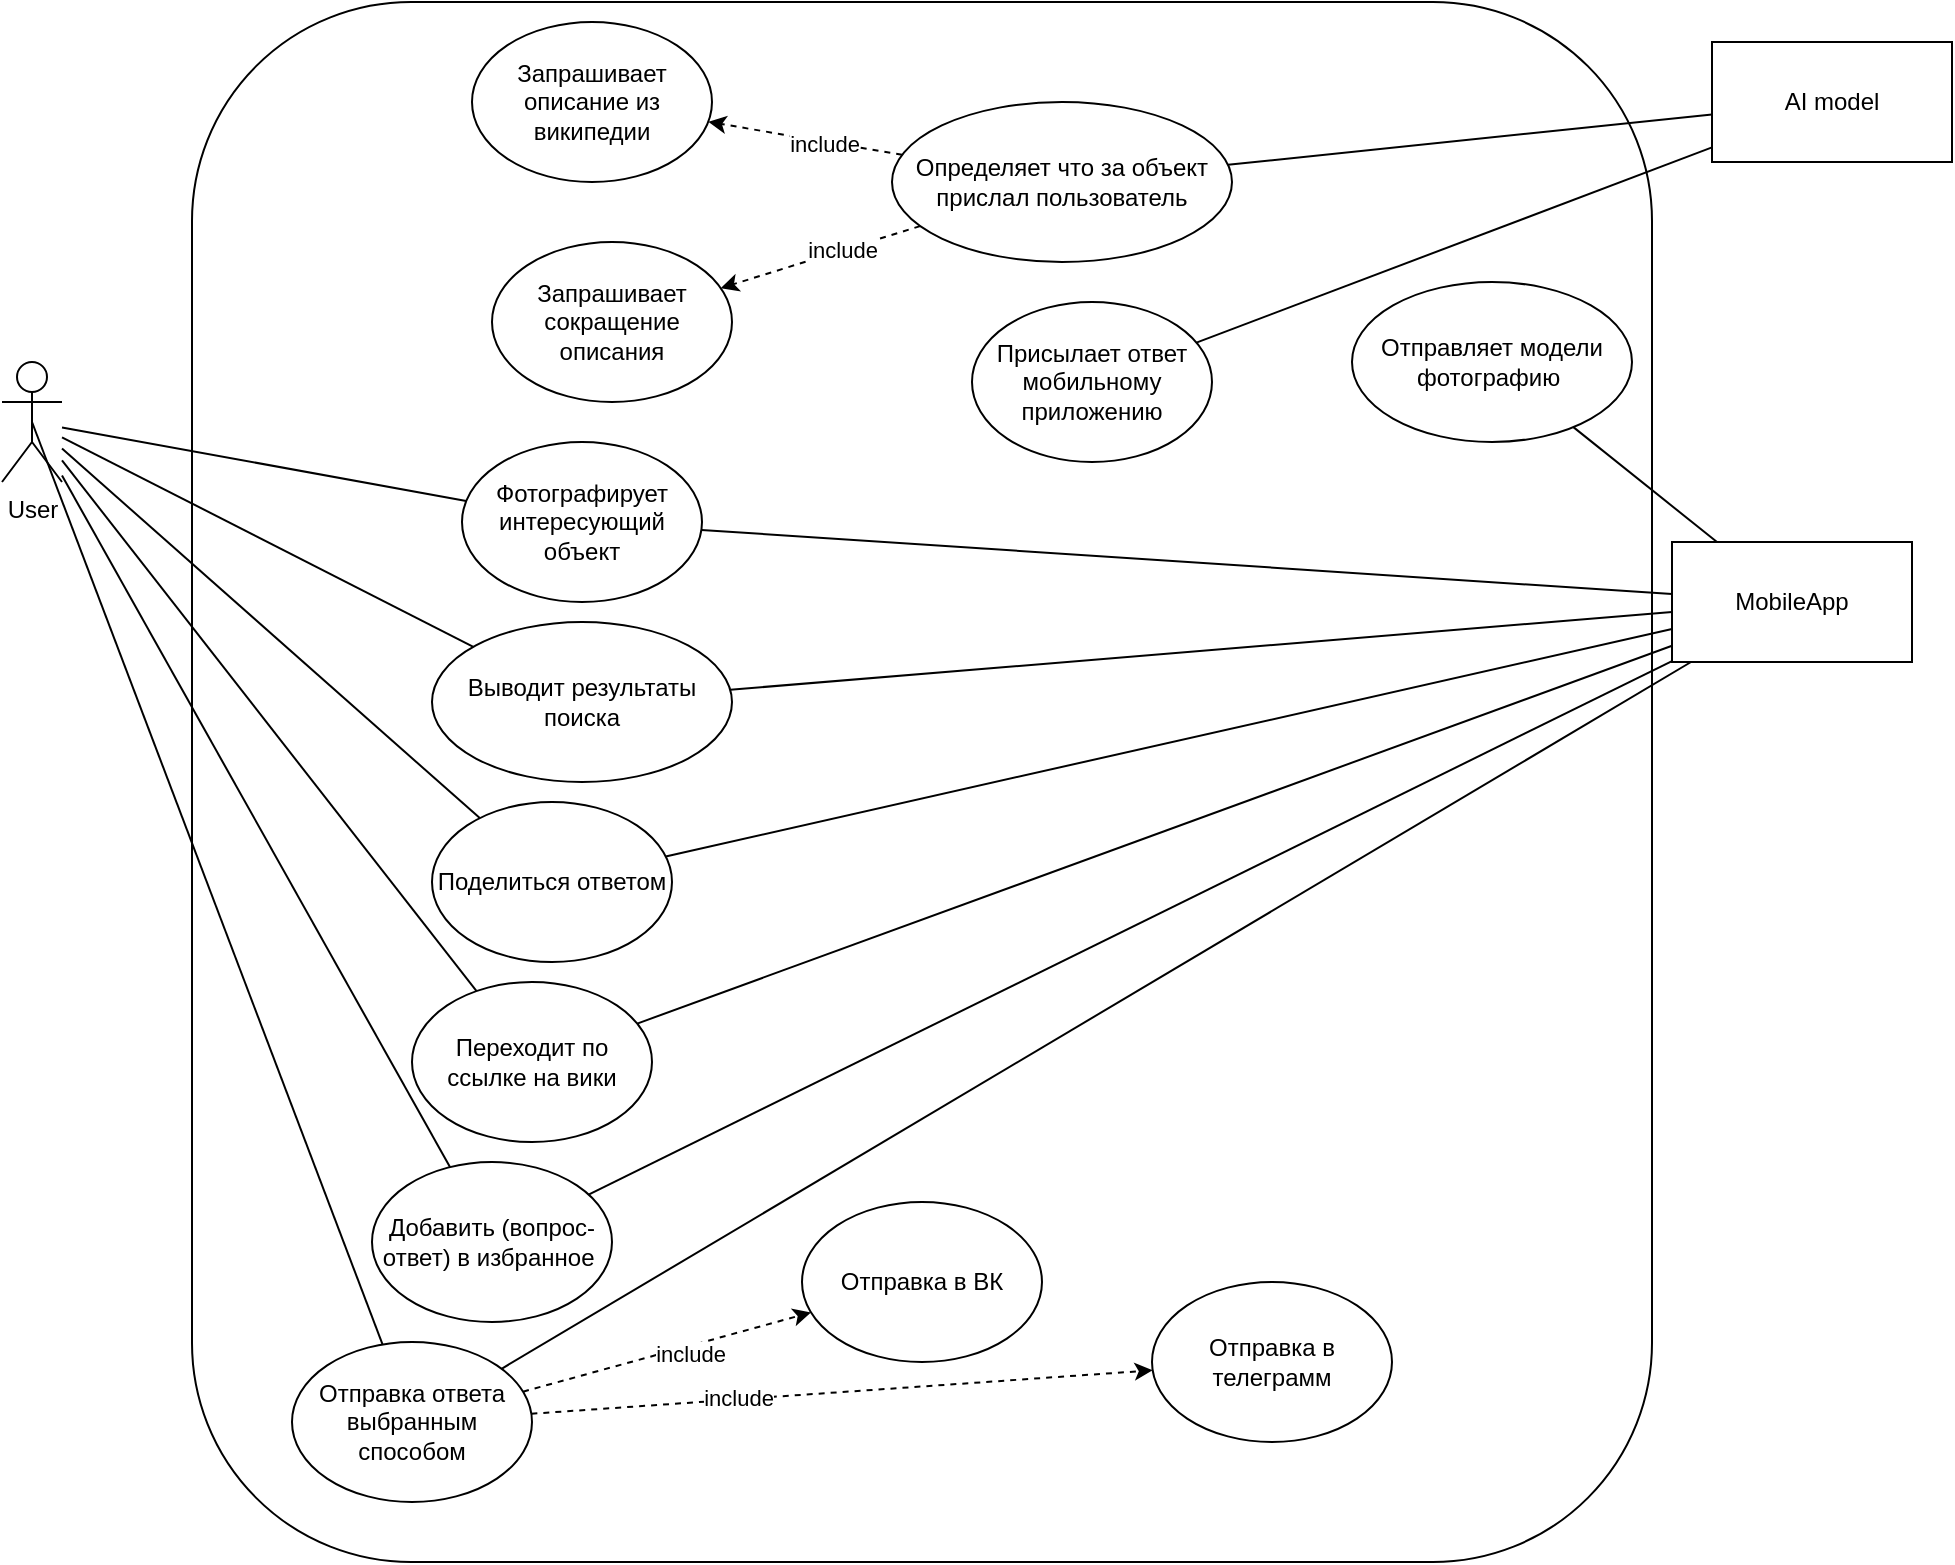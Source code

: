 <mxfile>
    <diagram id="qIJ2vmlk2FplqlWKV3SJ" name="Page-1">
        <mxGraphModel dx="979" dy="559" grid="1" gridSize="10" guides="1" tooltips="1" connect="1" arrows="1" fold="1" page="1" pageScale="1" pageWidth="850" pageHeight="1100" math="0" shadow="0">
            <root>
                <mxCell id="0"/>
                <mxCell id="1" parent="0"/>
                <mxCell id="7" value="" style="rounded=1;whiteSpace=wrap;html=1;" parent="1" vertex="1">
                    <mxGeometry x="170" y="180" width="730" height="780" as="geometry"/>
                </mxCell>
                <mxCell id="26" style="edgeStyle=none;html=1;endArrow=none;endFill=0;" edge="1" parent="1" source="3" target="5">
                    <mxGeometry relative="1" as="geometry"/>
                </mxCell>
                <mxCell id="28" style="edgeStyle=none;html=1;endArrow=none;endFill=0;" edge="1" parent="1" source="3" target="10">
                    <mxGeometry relative="1" as="geometry"/>
                </mxCell>
                <mxCell id="29" style="edgeStyle=none;html=1;endArrow=none;endFill=0;" edge="1" parent="1" source="3" target="8">
                    <mxGeometry relative="1" as="geometry"/>
                </mxCell>
                <mxCell id="32" style="edgeStyle=none;html=1;endArrow=none;endFill=0;" edge="1" parent="1" source="3" target="9">
                    <mxGeometry relative="1" as="geometry"/>
                </mxCell>
                <mxCell id="3" value="User" style="shape=umlActor;verticalLabelPosition=bottom;verticalAlign=top;html=1;outlineConnect=0;" parent="1" vertex="1">
                    <mxGeometry x="75" y="360" width="30" height="60" as="geometry"/>
                </mxCell>
                <mxCell id="27" style="edgeStyle=none;html=1;endArrow=none;endFill=0;" edge="1" parent="1" source="5" target="13">
                    <mxGeometry relative="1" as="geometry"/>
                </mxCell>
                <mxCell id="5" value="Фотографирует интересующий объект" style="ellipse;whiteSpace=wrap;html=1;" parent="1" vertex="1">
                    <mxGeometry x="305" y="400" width="120" height="80" as="geometry"/>
                </mxCell>
                <mxCell id="18" style="edgeStyle=none;html=1;endArrow=none;endFill=0;" parent="1" source="6" target="14" edge="1">
                    <mxGeometry relative="1" as="geometry"/>
                </mxCell>
                <mxCell id="6" value="AI model" style="rounded=0;whiteSpace=wrap;html=1;" parent="1" vertex="1">
                    <mxGeometry x="930" y="200" width="120" height="60" as="geometry"/>
                </mxCell>
                <mxCell id="31" style="edgeStyle=none;html=1;endArrow=none;endFill=0;" edge="1" parent="1" source="8" target="13">
                    <mxGeometry relative="1" as="geometry"/>
                </mxCell>
                <mxCell id="8" value="Переходит по ссылке на вики" style="ellipse;whiteSpace=wrap;html=1;" parent="1" vertex="1">
                    <mxGeometry x="280" y="670" width="120" height="80" as="geometry"/>
                </mxCell>
                <mxCell id="33" style="edgeStyle=none;html=1;endArrow=none;endFill=0;" edge="1" parent="1" source="9" target="13">
                    <mxGeometry relative="1" as="geometry"/>
                </mxCell>
                <mxCell id="9" value="Добавить (вопрос-ответ) в избранное&amp;nbsp;" style="ellipse;whiteSpace=wrap;html=1;" parent="1" vertex="1">
                    <mxGeometry x="260" y="760" width="120" height="80" as="geometry"/>
                </mxCell>
                <mxCell id="30" style="edgeStyle=none;html=1;endArrow=none;endFill=0;" edge="1" parent="1" source="10" target="13">
                    <mxGeometry relative="1" as="geometry"/>
                </mxCell>
                <mxCell id="10" value="Поделиться ответом" style="ellipse;whiteSpace=wrap;html=1;" parent="1" vertex="1">
                    <mxGeometry x="290" y="580" width="120" height="80" as="geometry"/>
                </mxCell>
                <mxCell id="34" style="edgeStyle=none;html=1;startArrow=none;startFill=0;endArrow=none;endFill=0;" edge="1" parent="1" source="12" target="6">
                    <mxGeometry relative="1" as="geometry"/>
                </mxCell>
                <mxCell id="12" value="Присылает ответ мобильному приложению" style="ellipse;whiteSpace=wrap;html=1;" parent="1" vertex="1">
                    <mxGeometry x="560" y="330" width="120" height="80" as="geometry"/>
                </mxCell>
                <mxCell id="22" style="edgeStyle=none;html=1;endArrow=none;endFill=0;" edge="1" parent="1" source="13" target="15">
                    <mxGeometry relative="1" as="geometry"/>
                </mxCell>
                <mxCell id="24" style="edgeStyle=none;html=1;endArrow=none;endFill=0;" edge="1" parent="1" source="13" target="16">
                    <mxGeometry relative="1" as="geometry"/>
                </mxCell>
                <mxCell id="37" style="edgeStyle=none;html=1;startArrow=none;startFill=0;endArrow=none;endFill=0;" edge="1" parent="1" source="13" target="36">
                    <mxGeometry relative="1" as="geometry"/>
                </mxCell>
                <mxCell id="13" value="MobileApp" style="rounded=0;whiteSpace=wrap;html=1;" parent="1" vertex="1">
                    <mxGeometry x="910" y="450" width="120" height="60" as="geometry"/>
                </mxCell>
                <mxCell id="42" style="edgeStyle=none;html=1;startArrow=none;startFill=0;endArrow=classic;endFill=1;dashed=1;" edge="1" parent="1" source="14" target="41">
                    <mxGeometry relative="1" as="geometry"/>
                </mxCell>
                <mxCell id="43" value="include" style="edgeLabel;html=1;align=center;verticalAlign=middle;resizable=0;points=[];" vertex="1" connectable="0" parent="42">
                    <mxGeometry x="-0.196" y="1" relative="1" as="geometry">
                        <mxPoint as="offset"/>
                    </mxGeometry>
                </mxCell>
                <mxCell id="46" style="edgeStyle=none;html=1;dashed=1;startArrow=none;startFill=0;endArrow=classic;endFill=1;" edge="1" parent="1" source="14" target="44">
                    <mxGeometry relative="1" as="geometry"/>
                </mxCell>
                <mxCell id="47" value="include" style="edgeLabel;html=1;align=center;verticalAlign=middle;resizable=0;points=[];" vertex="1" connectable="0" parent="46">
                    <mxGeometry x="-0.213" relative="1" as="geometry">
                        <mxPoint as="offset"/>
                    </mxGeometry>
                </mxCell>
                <mxCell id="14" value="Определяет что за объект прислал пользователь" style="ellipse;whiteSpace=wrap;html=1;" parent="1" vertex="1">
                    <mxGeometry x="520" y="230" width="170" height="80" as="geometry"/>
                </mxCell>
                <mxCell id="35" style="edgeStyle=none;html=1;startArrow=none;startFill=0;endArrow=none;endFill=0;" edge="1" parent="1" source="15" target="3">
                    <mxGeometry relative="1" as="geometry"/>
                </mxCell>
                <mxCell id="15" value="Выводит результаты поиска" style="ellipse;whiteSpace=wrap;html=1;" parent="1" vertex="1">
                    <mxGeometry x="290" y="490" width="150" height="80" as="geometry"/>
                </mxCell>
                <mxCell id="16" value="Отправляет модели фотографию&amp;nbsp;" style="ellipse;whiteSpace=wrap;html=1;" parent="1" vertex="1">
                    <mxGeometry x="750" y="320" width="140" height="80" as="geometry"/>
                </mxCell>
                <mxCell id="53" style="edgeStyle=none;html=1;startArrow=none;startFill=0;endArrow=classic;endFill=1;dashed=1;" edge="1" parent="1" source="36" target="51">
                    <mxGeometry relative="1" as="geometry"/>
                </mxCell>
                <mxCell id="55" value="include" style="edgeLabel;html=1;align=center;verticalAlign=middle;resizable=0;points=[];" vertex="1" connectable="0" parent="53">
                    <mxGeometry x="-0.34" y="1" relative="1" as="geometry">
                        <mxPoint as="offset"/>
                    </mxGeometry>
                </mxCell>
                <mxCell id="58" style="edgeStyle=none;html=1;entryX=0.5;entryY=0.5;entryDx=0;entryDy=0;entryPerimeter=0;startArrow=none;startFill=0;endArrow=none;endFill=0;" edge="1" parent="1" source="36" target="3">
                    <mxGeometry relative="1" as="geometry"/>
                </mxCell>
                <mxCell id="60" style="edgeStyle=none;html=1;startArrow=none;startFill=0;endArrow=classic;endFill=1;dashed=1;" edge="1" parent="1" source="36" target="52">
                    <mxGeometry relative="1" as="geometry"/>
                </mxCell>
                <mxCell id="61" value="include" style="edgeLabel;html=1;align=center;verticalAlign=middle;resizable=0;points=[];" vertex="1" connectable="0" parent="60">
                    <mxGeometry x="0.145" y="-4" relative="1" as="geometry">
                        <mxPoint as="offset"/>
                    </mxGeometry>
                </mxCell>
                <mxCell id="36" value="Отправка ответа выбранным способом" style="ellipse;whiteSpace=wrap;html=1;" vertex="1" parent="1">
                    <mxGeometry x="220" y="850" width="120" height="80" as="geometry"/>
                </mxCell>
                <mxCell id="41" value="Запрашивает описание из википедии" style="ellipse;whiteSpace=wrap;html=1;" vertex="1" parent="1">
                    <mxGeometry x="310" y="190" width="120" height="80" as="geometry"/>
                </mxCell>
                <mxCell id="44" value="Запрашивает сокращение описания" style="ellipse;whiteSpace=wrap;html=1;" vertex="1" parent="1">
                    <mxGeometry x="320" y="300" width="120" height="80" as="geometry"/>
                </mxCell>
                <mxCell id="51" value="Отправка в телеграмм" style="ellipse;whiteSpace=wrap;html=1;" vertex="1" parent="1">
                    <mxGeometry x="650" y="820" width="120" height="80" as="geometry"/>
                </mxCell>
                <mxCell id="52" value="Отправка в ВК" style="ellipse;whiteSpace=wrap;html=1;" vertex="1" parent="1">
                    <mxGeometry x="475" y="780" width="120" height="80" as="geometry"/>
                </mxCell>
            </root>
        </mxGraphModel>
    </diagram>
</mxfile>